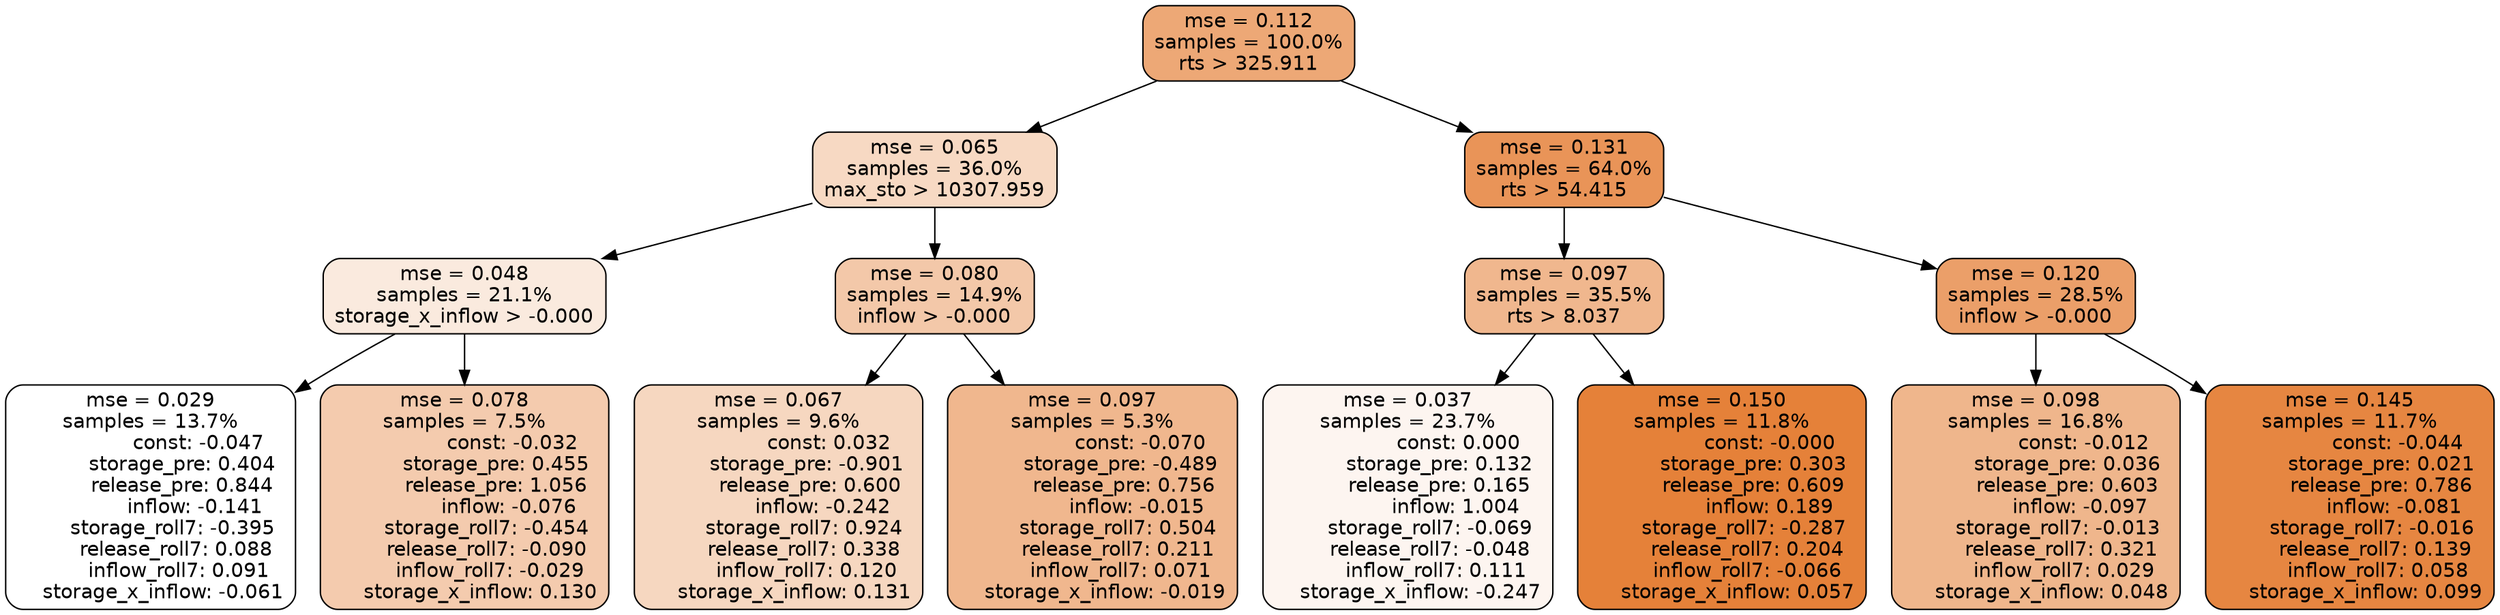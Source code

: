 digraph tree {
node [shape=rectangle, style="filled, rounded", color="black", fontname=helvetica] ;
edge [fontname=helvetica] ;
	"0" [label="mse = 0.112
samples = 100.0%
rts > 325.911", fillcolor="#eda876"]
	"8" [label="mse = 0.065
samples = 36.0%
max_sto > 10307.959", fillcolor="#f7d9c3"]
	"1" [label="mse = 0.131
samples = 64.0%
rts > 54.415", fillcolor="#e99458"]
	"9" [label="mse = 0.048
samples = 21.1%
storage_x_inflow > -0.000", fillcolor="#faeade"]
	"12" [label="mse = 0.080
samples = 14.9%
inflow > -0.000", fillcolor="#f3c8a9"]
	"2" [label="mse = 0.097
samples = 35.5%
rts > 8.037", fillcolor="#f0b78e"]
	"5" [label="mse = 0.120
samples = 28.5%
inflow > -0.000", fillcolor="#eb9f69"]
	"10" [label="mse = 0.029
samples = 13.7%
               const: -0.047
          storage_pre: 0.404
          release_pre: 0.844
              inflow: -0.141
       storage_roll7: -0.395
        release_roll7: 0.088
         inflow_roll7: 0.091
    storage_x_inflow: -0.061", fillcolor="#ffffff"]
	"11" [label="mse = 0.078
samples = 7.5%
               const: -0.032
          storage_pre: 0.455
          release_pre: 1.056
              inflow: -0.076
       storage_roll7: -0.454
       release_roll7: -0.090
        inflow_roll7: -0.029
     storage_x_inflow: 0.130", fillcolor="#f4cbae"]
	"13" [label="mse = 0.067
samples = 9.6%
                const: 0.032
         storage_pre: -0.901
          release_pre: 0.600
              inflow: -0.242
        storage_roll7: 0.924
        release_roll7: 0.338
         inflow_roll7: 0.120
     storage_x_inflow: 0.131", fillcolor="#f6d7c0"]
	"14" [label="mse = 0.097
samples = 5.3%
               const: -0.070
         storage_pre: -0.489
          release_pre: 0.756
              inflow: -0.015
        storage_roll7: 0.504
        release_roll7: 0.211
         inflow_roll7: 0.071
    storage_x_inflow: -0.019", fillcolor="#f0b78e"]
	"3" [label="mse = 0.037
samples = 23.7%
                const: 0.000
          storage_pre: 0.132
          release_pre: 0.165
               inflow: 1.004
       storage_roll7: -0.069
       release_roll7: -0.048
         inflow_roll7: 0.111
    storage_x_inflow: -0.247", fillcolor="#fdf5f0"]
	"4" [label="mse = 0.150
samples = 11.8%
               const: -0.000
          storage_pre: 0.303
          release_pre: 0.609
               inflow: 0.189
       storage_roll7: -0.287
        release_roll7: 0.204
        inflow_roll7: -0.066
     storage_x_inflow: 0.057", fillcolor="#e58139"]
	"6" [label="mse = 0.098
samples = 16.8%
               const: -0.012
          storage_pre: 0.036
          release_pre: 0.603
              inflow: -0.097
       storage_roll7: -0.013
        release_roll7: 0.321
         inflow_roll7: 0.029
     storage_x_inflow: 0.048", fillcolor="#efb68c"]
	"7" [label="mse = 0.145
samples = 11.7%
               const: -0.044
          storage_pre: 0.021
          release_pre: 0.786
              inflow: -0.081
       storage_roll7: -0.016
        release_roll7: 0.139
         inflow_roll7: 0.058
     storage_x_inflow: 0.099", fillcolor="#e68641"]

	"0" -> "1"
	"0" -> "8"
	"8" -> "9"
	"8" -> "12"
	"1" -> "2"
	"1" -> "5"
	"9" -> "10"
	"9" -> "11"
	"12" -> "13"
	"12" -> "14"
	"2" -> "3"
	"2" -> "4"
	"5" -> "6"
	"5" -> "7"
}